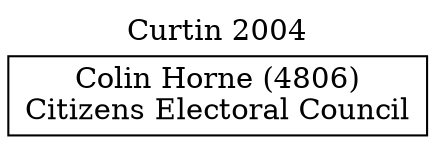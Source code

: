 // House preference flow
digraph "Colin Horne (4806)_Curtin_2004" {
	graph [label="Curtin 2004" labelloc=t mclimit=10]
	node [shape=box]
	"Colin Horne (4806)" [label="Colin Horne (4806)
Citizens Electoral Council"]
}
